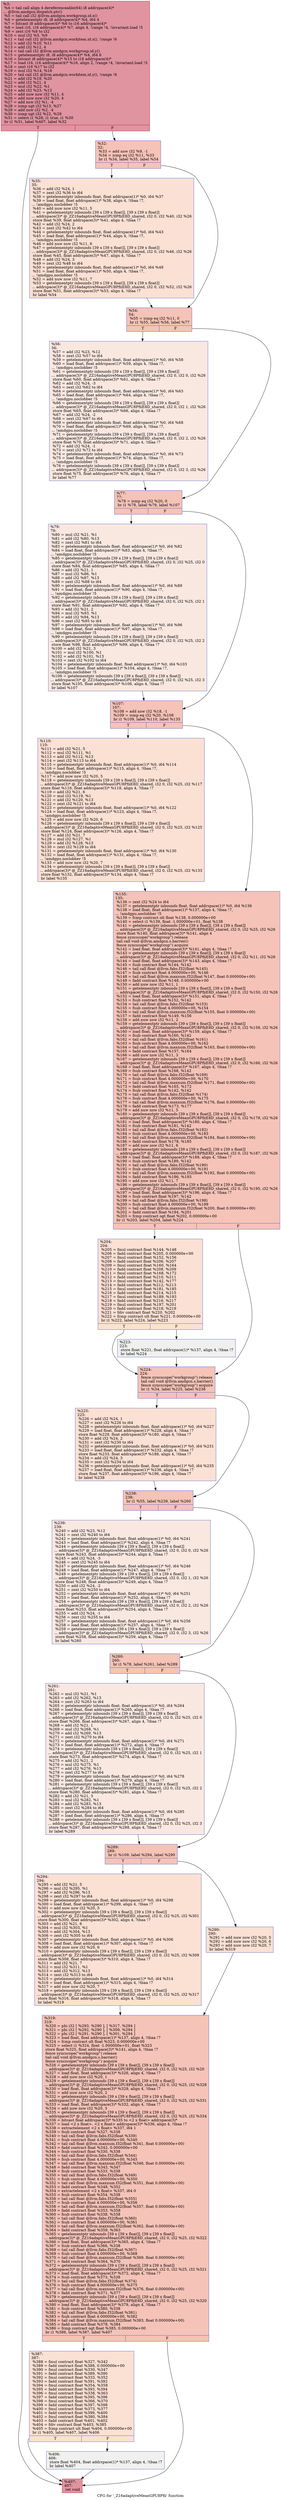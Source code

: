 digraph "CFG for '_Z16adaptiveMeanGPU8Pfii' function" {
	label="CFG for '_Z16adaptiveMeanGPU8Pfii' function";

	Node0x5103ee0 [shape=record,color="#b70d28ff", style=filled, fillcolor="#b70d2870",label="{%3:\l  %4 = tail call align 4 dereferenceable(64) i8 addrspace(4)*\l... @llvm.amdgcn.dispatch.ptr()\l  %5 = tail call i32 @llvm.amdgcn.workgroup.id.x()\l  %6 = getelementptr i8, i8 addrspace(4)* %4, i64 4\l  %7 = bitcast i8 addrspace(4)* %6 to i16 addrspace(4)*\l  %8 = load i16, i16 addrspace(4)* %7, align 4, !range !4, !invariant.load !5\l  %9 = zext i16 %8 to i32\l  %10 = mul i32 %5, %9\l  %11 = tail call i32 @llvm.amdgcn.workitem.id.x(), !range !6\l  %12 = add i32 %10, %11\l  %13 = add i32 %12, 4\l  %14 = tail call i32 @llvm.amdgcn.workgroup.id.y()\l  %15 = getelementptr i8, i8 addrspace(4)* %4, i64 6\l  %16 = bitcast i8 addrspace(4)* %15 to i16 addrspace(4)*\l  %17 = load i16, i16 addrspace(4)* %16, align 2, !range !4, !invariant.load !5\l  %18 = zext i16 %17 to i32\l  %19 = mul i32 %14, %18\l  %20 = tail call i32 @llvm.amdgcn.workitem.id.y(), !range !6\l  %21 = add i32 %19, %20\l  %22 = add i32 %21, 4\l  %23 = mul i32 %22, %1\l  %24 = add i32 %23, %13\l  %25 = add nuw nsw i32 %11, 4\l  %26 = add nuw nsw i32 %20, 4\l  %27 = add nsw i32 %1, -4\l  %28 = icmp ugt i32 %13, %27\l  %29 = add nsw i32 %2, -4\l  %30 = icmp ugt i32 %22, %29\l  %31 = select i1 %28, i1 true, i1 %30\l  br i1 %31, label %407, label %32\l|{<s0>T|<s1>F}}"];
	Node0x5103ee0:s0 -> Node0x5107e50;
	Node0x5103ee0:s1 -> Node0x5107ee0;
	Node0x5107ee0 [shape=record,color="#3d50c3ff", style=filled, fillcolor="#e8765c70",label="{%32:\l32:                                               \l  %33 = add nsw i32 %9, -1\l  %34 = icmp eq i32 %11, %33\l  br i1 %34, label %35, label %54\l|{<s0>T|<s1>F}}"];
	Node0x5107ee0:s0 -> Node0x51061c0;
	Node0x5107ee0:s1 -> Node0x51082c0;
	Node0x51061c0 [shape=record,color="#3d50c3ff", style=filled, fillcolor="#f7b99e70",label="{%35:\l35:                                               \l  %36 = add i32 %24, 1\l  %37 = zext i32 %36 to i64\l  %38 = getelementptr inbounds float, float addrspace(1)* %0, i64 %37\l  %39 = load float, float addrspace(1)* %38, align 4, !tbaa !7,\l... !amdgpu.noclobber !5\l  %40 = add nuw nsw i32 %11, 5\l  %41 = getelementptr inbounds [39 x [39 x float]], [39 x [39 x float]]\l... addrspace(3)* @_ZZ16adaptiveMeanGPU8PfiiE8D_shared, i32 0, i32 %40, i32 %26\l  store float %39, float addrspace(3)* %41, align 4, !tbaa !7\l  %42 = add i32 %24, 2\l  %43 = zext i32 %42 to i64\l  %44 = getelementptr inbounds float, float addrspace(1)* %0, i64 %43\l  %45 = load float, float addrspace(1)* %44, align 4, !tbaa !7,\l... !amdgpu.noclobber !5\l  %46 = add nuw nsw i32 %11, 6\l  %47 = getelementptr inbounds [39 x [39 x float]], [39 x [39 x float]]\l... addrspace(3)* @_ZZ16adaptiveMeanGPU8PfiiE8D_shared, i32 0, i32 %46, i32 %26\l  store float %45, float addrspace(3)* %47, align 4, !tbaa !7\l  %48 = add i32 %24, 3\l  %49 = zext i32 %48 to i64\l  %50 = getelementptr inbounds float, float addrspace(1)* %0, i64 %49\l  %51 = load float, float addrspace(1)* %50, align 4, !tbaa !7,\l... !amdgpu.noclobber !5\l  %52 = add nuw nsw i32 %11, 7\l  %53 = getelementptr inbounds [39 x [39 x float]], [39 x [39 x float]]\l... addrspace(3)* @_ZZ16adaptiveMeanGPU8PfiiE8D_shared, i32 0, i32 %52, i32 %26\l  store float %51, float addrspace(3)* %53, align 4, !tbaa !7\l  br label %54\l}"];
	Node0x51061c0 -> Node0x51082c0;
	Node0x51082c0 [shape=record,color="#3d50c3ff", style=filled, fillcolor="#e8765c70",label="{%54:\l54:                                               \l  %55 = icmp eq i32 %11, 0\l  br i1 %55, label %56, label %77\l|{<s0>T|<s1>F}}"];
	Node0x51082c0:s0 -> Node0x51093b0;
	Node0x51082c0:s1 -> Node0x5109b50;
	Node0x51093b0 [shape=record,color="#3d50c3ff", style=filled, fillcolor="#f1ccb870",label="{%56:\l56:                                               \l  %57 = add i32 %23, %12\l  %58 = zext i32 %57 to i64\l  %59 = getelementptr inbounds float, float addrspace(1)* %0, i64 %58\l  %60 = load float, float addrspace(1)* %59, align 4, !tbaa !7,\l... !amdgpu.noclobber !5\l  %61 = getelementptr inbounds [39 x [39 x float]], [39 x [39 x float]]\l... addrspace(3)* @_ZZ16adaptiveMeanGPU8PfiiE8D_shared, i32 0, i32 0, i32 %26\l  store float %60, float addrspace(3)* %61, align 4, !tbaa !7\l  %62 = add i32 %24, -3\l  %63 = zext i32 %62 to i64\l  %64 = getelementptr inbounds float, float addrspace(1)* %0, i64 %63\l  %65 = load float, float addrspace(1)* %64, align 4, !tbaa !7,\l... !amdgpu.noclobber !5\l  %66 = getelementptr inbounds [39 x [39 x float]], [39 x [39 x float]]\l... addrspace(3)* @_ZZ16adaptiveMeanGPU8PfiiE8D_shared, i32 0, i32 1, i32 %26\l  store float %65, float addrspace(3)* %66, align 4, !tbaa !7\l  %67 = add i32 %24, -2\l  %68 = zext i32 %67 to i64\l  %69 = getelementptr inbounds float, float addrspace(1)* %0, i64 %68\l  %70 = load float, float addrspace(1)* %69, align 4, !tbaa !7,\l... !amdgpu.noclobber !5\l  %71 = getelementptr inbounds [39 x [39 x float]], [39 x [39 x float]]\l... addrspace(3)* @_ZZ16adaptiveMeanGPU8PfiiE8D_shared, i32 0, i32 2, i32 %26\l  store float %70, float addrspace(3)* %71, align 4, !tbaa !7\l  %72 = add i32 %24, -1\l  %73 = zext i32 %72 to i64\l  %74 = getelementptr inbounds float, float addrspace(1)* %0, i64 %73\l  %75 = load float, float addrspace(1)* %74, align 4, !tbaa !7,\l... !amdgpu.noclobber !5\l  %76 = getelementptr inbounds [39 x [39 x float]], [39 x [39 x float]]\l... addrspace(3)* @_ZZ16adaptiveMeanGPU8PfiiE8D_shared, i32 0, i32 3, i32 %26\l  store float %75, float addrspace(3)* %76, align 4, !tbaa !7\l  br label %77\l}"];
	Node0x51093b0 -> Node0x5109b50;
	Node0x5109b50 [shape=record,color="#3d50c3ff", style=filled, fillcolor="#e8765c70",label="{%77:\l77:                                               \l  %78 = icmp eq i32 %20, 0\l  br i1 %78, label %79, label %107\l|{<s0>T|<s1>F}}"];
	Node0x5109b50:s0 -> Node0x5109ea0;
	Node0x5109b50:s1 -> Node0x510af20;
	Node0x5109ea0 [shape=record,color="#3d50c3ff", style=filled, fillcolor="#f1ccb870",label="{%79:\l79:                                               \l  %80 = mul i32 %21, %1\l  %81 = add i32 %80, %13\l  %82 = zext i32 %81 to i64\l  %83 = getelementptr inbounds float, float addrspace(1)* %0, i64 %82\l  %84 = load float, float addrspace(1)* %83, align 4, !tbaa !7,\l... !amdgpu.noclobber !5\l  %85 = getelementptr inbounds [39 x [39 x float]], [39 x [39 x float]]\l... addrspace(3)* @_ZZ16adaptiveMeanGPU8PfiiE8D_shared, i32 0, i32 %25, i32 0\l  store float %84, float addrspace(3)* %85, align 4, !tbaa !7\l  %86 = add i32 %21, 1\l  %87 = mul i32 %86, %1\l  %88 = add i32 %87, %13\l  %89 = zext i32 %88 to i64\l  %90 = getelementptr inbounds float, float addrspace(1)* %0, i64 %89\l  %91 = load float, float addrspace(1)* %90, align 4, !tbaa !7,\l... !amdgpu.noclobber !5\l  %92 = getelementptr inbounds [39 x [39 x float]], [39 x [39 x float]]\l... addrspace(3)* @_ZZ16adaptiveMeanGPU8PfiiE8D_shared, i32 0, i32 %25, i32 1\l  store float %91, float addrspace(3)* %92, align 4, !tbaa !7\l  %93 = add i32 %21, 2\l  %94 = mul i32 %93, %1\l  %95 = add i32 %94, %13\l  %96 = zext i32 %95 to i64\l  %97 = getelementptr inbounds float, float addrspace(1)* %0, i64 %96\l  %98 = load float, float addrspace(1)* %97, align 4, !tbaa !7,\l... !amdgpu.noclobber !5\l  %99 = getelementptr inbounds [39 x [39 x float]], [39 x [39 x float]]\l... addrspace(3)* @_ZZ16adaptiveMeanGPU8PfiiE8D_shared, i32 0, i32 %25, i32 2\l  store float %98, float addrspace(3)* %99, align 4, !tbaa !7\l  %100 = add i32 %21, 3\l  %101 = mul i32 %100, %1\l  %102 = add i32 %101, %13\l  %103 = zext i32 %102 to i64\l  %104 = getelementptr inbounds float, float addrspace(1)* %0, i64 %103\l  %105 = load float, float addrspace(1)* %104, align 4, !tbaa !7,\l... !amdgpu.noclobber !5\l  %106 = getelementptr inbounds [39 x [39 x float]], [39 x [39 x float]]\l... addrspace(3)* @_ZZ16adaptiveMeanGPU8PfiiE8D_shared, i32 0, i32 %25, i32 3\l  store float %105, float addrspace(3)* %106, align 4, !tbaa !7\l  br label %107\l}"];
	Node0x5109ea0 -> Node0x510af20;
	Node0x510af20 [shape=record,color="#3d50c3ff", style=filled, fillcolor="#e8765c70",label="{%107:\l107:                                              \l  %108 = add nsw i32 %18, -1\l  %109 = icmp eq i32 %20, %108\l  br i1 %109, label %110, label %135\l|{<s0>T|<s1>F}}"];
	Node0x510af20:s0 -> Node0x510b300;
	Node0x510af20:s1 -> Node0x510c4f0;
	Node0x510b300 [shape=record,color="#3d50c3ff", style=filled, fillcolor="#f7b99e70",label="{%110:\l110:                                              \l  %111 = add i32 %21, 5\l  %112 = mul i32 %111, %1\l  %113 = add i32 %112, %13\l  %114 = zext i32 %113 to i64\l  %115 = getelementptr inbounds float, float addrspace(1)* %0, i64 %114\l  %116 = load float, float addrspace(1)* %115, align 4, !tbaa !7,\l... !amdgpu.noclobber !5\l  %117 = add nuw nsw i32 %20, 5\l  %118 = getelementptr inbounds [39 x [39 x float]], [39 x [39 x float]]\l... addrspace(3)* @_ZZ16adaptiveMeanGPU8PfiiE8D_shared, i32 0, i32 %25, i32 %117\l  store float %116, float addrspace(3)* %118, align 4, !tbaa !7\l  %119 = add i32 %21, 6\l  %120 = mul i32 %119, %1\l  %121 = add i32 %120, %13\l  %122 = zext i32 %121 to i64\l  %123 = getelementptr inbounds float, float addrspace(1)* %0, i64 %122\l  %124 = load float, float addrspace(1)* %123, align 4, !tbaa !7,\l... !amdgpu.noclobber !5\l  %125 = add nuw nsw i32 %20, 6\l  %126 = getelementptr inbounds [39 x [39 x float]], [39 x [39 x float]]\l... addrspace(3)* @_ZZ16adaptiveMeanGPU8PfiiE8D_shared, i32 0, i32 %25, i32 %125\l  store float %124, float addrspace(3)* %126, align 4, !tbaa !7\l  %127 = add i32 %21, 7\l  %128 = mul i32 %127, %1\l  %129 = add i32 %128, %13\l  %130 = zext i32 %129 to i64\l  %131 = getelementptr inbounds float, float addrspace(1)* %0, i64 %130\l  %132 = load float, float addrspace(1)* %131, align 4, !tbaa !7,\l... !amdgpu.noclobber !5\l  %133 = add nuw nsw i32 %20, 7\l  %134 = getelementptr inbounds [39 x [39 x float]], [39 x [39 x float]]\l... addrspace(3)* @_ZZ16adaptiveMeanGPU8PfiiE8D_shared, i32 0, i32 %25, i32 %133\l  store float %132, float addrspace(3)* %134, align 4, !tbaa !7\l  br label %135\l}"];
	Node0x510b300 -> Node0x510c4f0;
	Node0x510c4f0 [shape=record,color="#3d50c3ff", style=filled, fillcolor="#e8765c70",label="{%135:\l135:                                              \l  %136 = zext i32 %24 to i64\l  %137 = getelementptr inbounds float, float addrspace(1)* %0, i64 %136\l  %138 = load float, float addrspace(1)* %137, align 4, !tbaa !7,\l... !amdgpu.noclobber !5\l  %139 = fcmp contract olt float %138, 0.000000e+00\l  %140 = select i1 %139, float -1.000000e+01, float %138\l  %141 = getelementptr inbounds [39 x [39 x float]], [39 x [39 x float]]\l... addrspace(3)* @_ZZ16adaptiveMeanGPU8PfiiE8D_shared, i32 0, i32 %25, i32 %26\l  store float %140, float addrspace(3)* %141, align 4\l  fence syncscope(\"workgroup\") release\l  tail call void @llvm.amdgcn.s.barrier()\l  fence syncscope(\"workgroup\") acquire\l  %142 = load float, float addrspace(3)* %141, align 4, !tbaa !7\l  %143 = getelementptr inbounds [39 x [39 x float]], [39 x [39 x float]]\l... addrspace(3)* @_ZZ16adaptiveMeanGPU8PfiiE8D_shared, i32 0, i32 %11, i32 %26\l  %144 = load float, float addrspace(3)* %143, align 4, !tbaa !7\l  %145 = fsub contract float %144, %142\l  %146 = tail call float @llvm.fabs.f32(float %145)\l  %147 = fsub contract float 4.000000e+00, %146\l  %148 = tail call float @llvm.maxnum.f32(float %147, float 0.000000e+00)\l  %149 = fadd contract float %148, 0.000000e+00\l  %150 = add nuw nsw i32 %11, 1\l  %151 = getelementptr inbounds [39 x [39 x float]], [39 x [39 x float]]\l... addrspace(3)* @_ZZ16adaptiveMeanGPU8PfiiE8D_shared, i32 0, i32 %150, i32 %26\l  %152 = load float, float addrspace(3)* %151, align 4, !tbaa !7\l  %153 = fsub contract float %152, %142\l  %154 = tail call float @llvm.fabs.f32(float %153)\l  %155 = fsub contract float 4.000000e+00, %154\l  %156 = tail call float @llvm.maxnum.f32(float %155, float 0.000000e+00)\l  %157 = fadd contract float %149, %156\l  %158 = add nuw nsw i32 %11, 2\l  %159 = getelementptr inbounds [39 x [39 x float]], [39 x [39 x float]]\l... addrspace(3)* @_ZZ16adaptiveMeanGPU8PfiiE8D_shared, i32 0, i32 %158, i32 %26\l  %160 = load float, float addrspace(3)* %159, align 4, !tbaa !7\l  %161 = fsub contract float %160, %142\l  %162 = tail call float @llvm.fabs.f32(float %161)\l  %163 = fsub contract float 4.000000e+00, %162\l  %164 = tail call float @llvm.maxnum.f32(float %163, float 0.000000e+00)\l  %165 = fadd contract float %157, %164\l  %166 = add nuw nsw i32 %11, 3\l  %167 = getelementptr inbounds [39 x [39 x float]], [39 x [39 x float]]\l... addrspace(3)* @_ZZ16adaptiveMeanGPU8PfiiE8D_shared, i32 0, i32 %166, i32 %26\l  %168 = load float, float addrspace(3)* %167, align 4, !tbaa !7\l  %169 = fsub contract float %168, %142\l  %170 = tail call float @llvm.fabs.f32(float %169)\l  %171 = fsub contract float 4.000000e+00, %170\l  %172 = tail call float @llvm.maxnum.f32(float %171, float 0.000000e+00)\l  %173 = fadd contract float %165, %172\l  %174 = fsub contract float %142, %142\l  %175 = tail call float @llvm.fabs.f32(float %174)\l  %176 = fsub contract float 4.000000e+00, %175\l  %177 = tail call float @llvm.maxnum.f32(float %176, float 0.000000e+00)\l  %178 = fadd contract float %173, %177\l  %179 = add nuw nsw i32 %11, 5\l  %180 = getelementptr inbounds [39 x [39 x float]], [39 x [39 x float]]\l... addrspace(3)* @_ZZ16adaptiveMeanGPU8PfiiE8D_shared, i32 0, i32 %179, i32 %26\l  %181 = load float, float addrspace(3)* %180, align 4, !tbaa !7\l  %182 = fsub contract float %181, %142\l  %183 = tail call float @llvm.fabs.f32(float %182)\l  %184 = fsub contract float 4.000000e+00, %183\l  %185 = tail call float @llvm.maxnum.f32(float %184, float 0.000000e+00)\l  %186 = fadd contract float %178, %185\l  %187 = add nuw nsw i32 %11, 6\l  %188 = getelementptr inbounds [39 x [39 x float]], [39 x [39 x float]]\l... addrspace(3)* @_ZZ16adaptiveMeanGPU8PfiiE8D_shared, i32 0, i32 %187, i32 %26\l  %189 = load float, float addrspace(3)* %188, align 4, !tbaa !7\l  %190 = fsub contract float %189, %142\l  %191 = tail call float @llvm.fabs.f32(float %190)\l  %192 = fsub contract float 4.000000e+00, %191\l  %193 = tail call float @llvm.maxnum.f32(float %192, float 0.000000e+00)\l  %194 = fadd contract float %186, %193\l  %195 = add nuw nsw i32 %11, 7\l  %196 = getelementptr inbounds [39 x [39 x float]], [39 x [39 x float]]\l... addrspace(3)* @_ZZ16adaptiveMeanGPU8PfiiE8D_shared, i32 0, i32 %195, i32 %26\l  %197 = load float, float addrspace(3)* %196, align 4, !tbaa !7\l  %198 = fsub contract float %197, %142\l  %199 = tail call float @llvm.fabs.f32(float %198)\l  %200 = fsub contract float 4.000000e+00, %199\l  %201 = tail call float @llvm.maxnum.f32(float %200, float 0.000000e+00)\l  %202 = fadd contract float %194, %201\l  %203 = fcmp contract ogt float %202, 0.000000e+00\l  br i1 %203, label %204, label %224\l|{<s0>T|<s1>F}}"];
	Node0x510c4f0:s0 -> Node0x5111a90;
	Node0x510c4f0:s1 -> Node0x5111ae0;
	Node0x5111a90 [shape=record,color="#3d50c3ff", style=filled, fillcolor="#f7b99e70",label="{%204:\l204:                                              \l  %205 = fmul contract float %144, %148\l  %206 = fadd contract float %205, 0.000000e+00\l  %207 = fmul contract float %152, %156\l  %208 = fadd contract float %206, %207\l  %209 = fmul contract float %160, %164\l  %210 = fadd contract float %208, %209\l  %211 = fmul contract float %168, %172\l  %212 = fadd contract float %210, %211\l  %213 = fmul contract float %142, %177\l  %214 = fadd contract float %212, %213\l  %215 = fmul contract float %181, %185\l  %216 = fadd contract float %214, %215\l  %217 = fmul contract float %189, %193\l  %218 = fadd contract float %216, %217\l  %219 = fmul contract float %197, %201\l  %220 = fadd contract float %218, %219\l  %221 = fdiv contract float %220, %202\l  %222 = fcmp contract ult float %221, 0.000000e+00\l  br i1 %222, label %224, label %223\l|{<s0>T|<s1>F}}"];
	Node0x5111a90:s0 -> Node0x5111ae0;
	Node0x5111a90:s1 -> Node0x5112640;
	Node0x5112640 [shape=record,color="#3d50c3ff", style=filled, fillcolor="#dedcdb70",label="{%223:\l223:                                              \l  store float %221, float addrspace(1)* %137, align 4, !tbaa !7\l  br label %224\l}"];
	Node0x5112640 -> Node0x5111ae0;
	Node0x5111ae0 [shape=record,color="#3d50c3ff", style=filled, fillcolor="#e8765c70",label="{%224:\l224:                                              \l  fence syncscope(\"workgroup\") release\l  tail call void @llvm.amdgcn.s.barrier()\l  fence syncscope(\"workgroup\") acquire\l  br i1 %34, label %225, label %238\l|{<s0>T|<s1>F}}"];
	Node0x5111ae0:s0 -> Node0x51129b0;
	Node0x5111ae0:s1 -> Node0x5112a00;
	Node0x51129b0 [shape=record,color="#3d50c3ff", style=filled, fillcolor="#f7b99e70",label="{%225:\l225:                                              \l  %226 = add i32 %24, 1\l  %227 = zext i32 %226 to i64\l  %228 = getelementptr inbounds float, float addrspace(1)* %0, i64 %227\l  %229 = load float, float addrspace(1)* %228, align 4, !tbaa !7\l  store float %229, float addrspace(3)* %180, align 4, !tbaa !7\l  %230 = add i32 %24, 2\l  %231 = zext i32 %230 to i64\l  %232 = getelementptr inbounds float, float addrspace(1)* %0, i64 %231\l  %233 = load float, float addrspace(1)* %232, align 4, !tbaa !7\l  store float %233, float addrspace(3)* %188, align 4, !tbaa !7\l  %234 = add i32 %24, 3\l  %235 = zext i32 %234 to i64\l  %236 = getelementptr inbounds float, float addrspace(1)* %0, i64 %235\l  %237 = load float, float addrspace(1)* %236, align 4, !tbaa !7\l  store float %237, float addrspace(3)* %196, align 4, !tbaa !7\l  br label %238\l}"];
	Node0x51129b0 -> Node0x5112a00;
	Node0x5112a00 [shape=record,color="#3d50c3ff", style=filled, fillcolor="#e8765c70",label="{%238:\l238:                                              \l  br i1 %55, label %239, label %260\l|{<s0>T|<s1>F}}"];
	Node0x5112a00:s0 -> Node0x5104d10;
	Node0x5112a00:s1 -> Node0x5104d60;
	Node0x5104d10 [shape=record,color="#3d50c3ff", style=filled, fillcolor="#f1ccb870",label="{%239:\l239:                                              \l  %240 = add i32 %23, %12\l  %241 = zext i32 %240 to i64\l  %242 = getelementptr inbounds float, float addrspace(1)* %0, i64 %241\l  %243 = load float, float addrspace(1)* %242, align 4, !tbaa !7\l  %244 = getelementptr inbounds [39 x [39 x float]], [39 x [39 x float]]\l... addrspace(3)* @_ZZ16adaptiveMeanGPU8PfiiE8D_shared, i32 0, i32 0, i32 %26\l  store float %243, float addrspace(3)* %244, align 4, !tbaa !7\l  %245 = add i32 %24, -3\l  %246 = zext i32 %245 to i64\l  %247 = getelementptr inbounds float, float addrspace(1)* %0, i64 %246\l  %248 = load float, float addrspace(1)* %247, align 4, !tbaa !7\l  %249 = getelementptr inbounds [39 x [39 x float]], [39 x [39 x float]]\l... addrspace(3)* @_ZZ16adaptiveMeanGPU8PfiiE8D_shared, i32 0, i32 1, i32 %26\l  store float %248, float addrspace(3)* %249, align 4, !tbaa !7\l  %250 = add i32 %24, -2\l  %251 = zext i32 %250 to i64\l  %252 = getelementptr inbounds float, float addrspace(1)* %0, i64 %251\l  %253 = load float, float addrspace(1)* %252, align 4, !tbaa !7\l  %254 = getelementptr inbounds [39 x [39 x float]], [39 x [39 x float]]\l... addrspace(3)* @_ZZ16adaptiveMeanGPU8PfiiE8D_shared, i32 0, i32 2, i32 %26\l  store float %253, float addrspace(3)* %254, align 4, !tbaa !7\l  %255 = add i32 %24, -1\l  %256 = zext i32 %255 to i64\l  %257 = getelementptr inbounds float, float addrspace(1)* %0, i64 %256\l  %258 = load float, float addrspace(1)* %257, align 4, !tbaa !7\l  %259 = getelementptr inbounds [39 x [39 x float]], [39 x [39 x float]]\l... addrspace(3)* @_ZZ16adaptiveMeanGPU8PfiiE8D_shared, i32 0, i32 3, i32 %26\l  store float %258, float addrspace(3)* %259, align 4, !tbaa !7\l  br label %260\l}"];
	Node0x5104d10 -> Node0x5104d60;
	Node0x5104d60 [shape=record,color="#3d50c3ff", style=filled, fillcolor="#e8765c70",label="{%260:\l260:                                              \l  br i1 %78, label %261, label %289\l|{<s0>T|<s1>F}}"];
	Node0x5104d60:s0 -> Node0x5105070;
	Node0x5104d60:s1 -> Node0x510d2b0;
	Node0x5105070 [shape=record,color="#3d50c3ff", style=filled, fillcolor="#f1ccb870",label="{%261:\l261:                                              \l  %262 = mul i32 %21, %1\l  %263 = add i32 %262, %13\l  %264 = zext i32 %263 to i64\l  %265 = getelementptr inbounds float, float addrspace(1)* %0, i64 %264\l  %266 = load float, float addrspace(1)* %265, align 4, !tbaa !7\l  %267 = getelementptr inbounds [39 x [39 x float]], [39 x [39 x float]]\l... addrspace(3)* @_ZZ16adaptiveMeanGPU8PfiiE8D_shared, i32 0, i32 %25, i32 0\l  store float %266, float addrspace(3)* %267, align 4, !tbaa !7\l  %268 = add i32 %21, 1\l  %269 = mul i32 %268, %1\l  %270 = add i32 %269, %13\l  %271 = zext i32 %270 to i64\l  %272 = getelementptr inbounds float, float addrspace(1)* %0, i64 %271\l  %273 = load float, float addrspace(1)* %272, align 4, !tbaa !7\l  %274 = getelementptr inbounds [39 x [39 x float]], [39 x [39 x float]]\l... addrspace(3)* @_ZZ16adaptiveMeanGPU8PfiiE8D_shared, i32 0, i32 %25, i32 1\l  store float %273, float addrspace(3)* %274, align 4, !tbaa !7\l  %275 = add i32 %21, 2\l  %276 = mul i32 %275, %1\l  %277 = add i32 %276, %13\l  %278 = zext i32 %277 to i64\l  %279 = getelementptr inbounds float, float addrspace(1)* %0, i64 %278\l  %280 = load float, float addrspace(1)* %279, align 4, !tbaa !7\l  %281 = getelementptr inbounds [39 x [39 x float]], [39 x [39 x float]]\l... addrspace(3)* @_ZZ16adaptiveMeanGPU8PfiiE8D_shared, i32 0, i32 %25, i32 2\l  store float %280, float addrspace(3)* %281, align 4, !tbaa !7\l  %282 = add i32 %21, 3\l  %283 = mul i32 %282, %1\l  %284 = add i32 %283, %13\l  %285 = zext i32 %284 to i64\l  %286 = getelementptr inbounds float, float addrspace(1)* %0, i64 %285\l  %287 = load float, float addrspace(1)* %286, align 4, !tbaa !7\l  %288 = getelementptr inbounds [39 x [39 x float]], [39 x [39 x float]]\l... addrspace(3)* @_ZZ16adaptiveMeanGPU8PfiiE8D_shared, i32 0, i32 %25, i32 3\l  store float %287, float addrspace(3)* %288, align 4, !tbaa !7\l  br label %289\l}"];
	Node0x5105070 -> Node0x510d2b0;
	Node0x510d2b0 [shape=record,color="#3d50c3ff", style=filled, fillcolor="#e8765c70",label="{%289:\l289:                                              \l  br i1 %109, label %294, label %290\l|{<s0>T|<s1>F}}"];
	Node0x510d2b0:s0 -> Node0x510d650;
	Node0x510d2b0:s1 -> Node0x5116f40;
	Node0x5116f40 [shape=record,color="#3d50c3ff", style=filled, fillcolor="#f7b99e70",label="{%290:\l290:                                              \l  %291 = add nuw nsw i32 %20, 5\l  %292 = add nuw nsw i32 %20, 6\l  %293 = add nuw nsw i32 %20, 7\l  br label %319\l}"];
	Node0x5116f40 -> Node0x51171f0;
	Node0x510d650 [shape=record,color="#3d50c3ff", style=filled, fillcolor="#f7b99e70",label="{%294:\l294:                                              \l  %295 = add i32 %21, 5\l  %296 = mul i32 %295, %1\l  %297 = add i32 %296, %13\l  %298 = zext i32 %297 to i64\l  %299 = getelementptr inbounds float, float addrspace(1)* %0, i64 %298\l  %300 = load float, float addrspace(1)* %299, align 4, !tbaa !7\l  %301 = add nuw nsw i32 %20, 5\l  %302 = getelementptr inbounds [39 x [39 x float]], [39 x [39 x float]]\l... addrspace(3)* @_ZZ16adaptiveMeanGPU8PfiiE8D_shared, i32 0, i32 %25, i32 %301\l  store float %300, float addrspace(3)* %302, align 4, !tbaa !7\l  %303 = add i32 %21, 6\l  %304 = mul i32 %303, %1\l  %305 = add i32 %304, %13\l  %306 = zext i32 %305 to i64\l  %307 = getelementptr inbounds float, float addrspace(1)* %0, i64 %306\l  %308 = load float, float addrspace(1)* %307, align 4, !tbaa !7\l  %309 = add nuw nsw i32 %20, 6\l  %310 = getelementptr inbounds [39 x [39 x float]], [39 x [39 x float]]\l... addrspace(3)* @_ZZ16adaptiveMeanGPU8PfiiE8D_shared, i32 0, i32 %25, i32 %309\l  store float %308, float addrspace(3)* %310, align 4, !tbaa !7\l  %311 = add i32 %21, 7\l  %312 = mul i32 %311, %1\l  %313 = add i32 %312, %13\l  %314 = zext i32 %313 to i64\l  %315 = getelementptr inbounds float, float addrspace(1)* %0, i64 %314\l  %316 = load float, float addrspace(1)* %315, align 4, !tbaa !7\l  %317 = add nuw nsw i32 %20, 7\l  %318 = getelementptr inbounds [39 x [39 x float]], [39 x [39 x float]]\l... addrspace(3)* @_ZZ16adaptiveMeanGPU8PfiiE8D_shared, i32 0, i32 %25, i32 %317\l  store float %316, float addrspace(3)* %318, align 4, !tbaa !7\l  br label %319\l}"];
	Node0x510d650 -> Node0x51171f0;
	Node0x51171f0 [shape=record,color="#3d50c3ff", style=filled, fillcolor="#e8765c70",label="{%319:\l319:                                              \l  %320 = phi i32 [ %293, %290 ], [ %317, %294 ]\l  %321 = phi i32 [ %292, %290 ], [ %309, %294 ]\l  %322 = phi i32 [ %291, %290 ], [ %301, %294 ]\l  %323 = load float, float addrspace(1)* %137, align 4, !tbaa !7\l  %324 = fcmp contract olt float %323, 0.000000e+00\l  %325 = select i1 %324, float -1.000000e+01, float %323\l  store float %325, float addrspace(3)* %141, align 4, !tbaa !7\l  fence syncscope(\"workgroup\") release\l  tail call void @llvm.amdgcn.s.barrier()\l  fence syncscope(\"workgroup\") acquire\l  %326 = getelementptr inbounds [39 x [39 x float]], [39 x [39 x float]]\l... addrspace(3)* @_ZZ16adaptiveMeanGPU8PfiiE8D_shared, i32 0, i32 %25, i32 %20\l  %327 = load float, float addrspace(3)* %326, align 4, !tbaa !7\l  %328 = add nuw nsw i32 %20, 1\l  %329 = getelementptr inbounds [39 x [39 x float]], [39 x [39 x float]]\l... addrspace(3)* @_ZZ16adaptiveMeanGPU8PfiiE8D_shared, i32 0, i32 %25, i32 %328\l  %330 = load float, float addrspace(3)* %329, align 4, !tbaa !7\l  %331 = add nuw nsw i32 %20, 2\l  %332 = getelementptr inbounds [39 x [39 x float]], [39 x [39 x float]]\l... addrspace(3)* @_ZZ16adaptiveMeanGPU8PfiiE8D_shared, i32 0, i32 %25, i32 %331\l  %333 = load float, float addrspace(3)* %332, align 4, !tbaa !7\l  %334 = add nuw nsw i32 %20, 3\l  %335 = getelementptr inbounds [39 x [39 x float]], [39 x [39 x float]]\l... addrspace(3)* @_ZZ16adaptiveMeanGPU8PfiiE8D_shared, i32 0, i32 %25, i32 %334\l  %336 = bitcast float addrspace(3)* %335 to \<2 x float\> addrspace(3)*\l  %337 = load \<2 x float\>, \<2 x float\> addrspace(3)* %336, align 4, !tbaa !7\l  %338 = extractelement \<2 x float\> %337, i64 1\l  %339 = fsub contract float %327, %338\l  %340 = tail call float @llvm.fabs.f32(float %339)\l  %341 = fsub contract float 4.000000e+00, %340\l  %342 = tail call float @llvm.maxnum.f32(float %341, float 0.000000e+00)\l  %343 = fadd contract float %342, 0.000000e+00\l  %344 = fsub contract float %330, %338\l  %345 = tail call float @llvm.fabs.f32(float %344)\l  %346 = fsub contract float 4.000000e+00, %345\l  %347 = tail call float @llvm.maxnum.f32(float %346, float 0.000000e+00)\l  %348 = fadd contract float %343, %347\l  %349 = fsub contract float %333, %338\l  %350 = tail call float @llvm.fabs.f32(float %349)\l  %351 = fsub contract float 4.000000e+00, %350\l  %352 = tail call float @llvm.maxnum.f32(float %351, float 0.000000e+00)\l  %353 = fadd contract float %348, %352\l  %354 = extractelement \<2 x float\> %337, i64 0\l  %355 = fsub contract float %354, %338\l  %356 = tail call float @llvm.fabs.f32(float %355)\l  %357 = fsub contract float 4.000000e+00, %356\l  %358 = tail call float @llvm.maxnum.f32(float %357, float 0.000000e+00)\l  %359 = fadd contract float %353, %358\l  %360 = fsub contract float %338, %338\l  %361 = tail call float @llvm.fabs.f32(float %360)\l  %362 = fsub contract float 4.000000e+00, %361\l  %363 = tail call float @llvm.maxnum.f32(float %362, float 0.000000e+00)\l  %364 = fadd contract float %359, %363\l  %365 = getelementptr inbounds [39 x [39 x float]], [39 x [39 x float]]\l... addrspace(3)* @_ZZ16adaptiveMeanGPU8PfiiE8D_shared, i32 0, i32 %25, i32 %322\l  %366 = load float, float addrspace(3)* %365, align 4, !tbaa !7\l  %367 = fsub contract float %366, %338\l  %368 = tail call float @llvm.fabs.f32(float %367)\l  %369 = fsub contract float 4.000000e+00, %368\l  %370 = tail call float @llvm.maxnum.f32(float %369, float 0.000000e+00)\l  %371 = fadd contract float %364, %370\l  %372 = getelementptr inbounds [39 x [39 x float]], [39 x [39 x float]]\l... addrspace(3)* @_ZZ16adaptiveMeanGPU8PfiiE8D_shared, i32 0, i32 %25, i32 %321\l  %373 = load float, float addrspace(3)* %372, align 4, !tbaa !7\l  %374 = fsub contract float %373, %338\l  %375 = tail call float @llvm.fabs.f32(float %374)\l  %376 = fsub contract float 4.000000e+00, %375\l  %377 = tail call float @llvm.maxnum.f32(float %376, float 0.000000e+00)\l  %378 = fadd contract float %371, %377\l  %379 = getelementptr inbounds [39 x [39 x float]], [39 x [39 x float]]\l... addrspace(3)* @_ZZ16adaptiveMeanGPU8PfiiE8D_shared, i32 0, i32 %25, i32 %320\l  %380 = load float, float addrspace(3)* %379, align 4, !tbaa !7\l  %381 = fsub contract float %380, %338\l  %382 = tail call float @llvm.fabs.f32(float %381)\l  %383 = fsub contract float 4.000000e+00, %382\l  %384 = tail call float @llvm.maxnum.f32(float %383, float 0.000000e+00)\l  %385 = fadd contract float %378, %384\l  %386 = fcmp contract ogt float %385, 0.000000e+00\l  br i1 %386, label %387, label %407\l|{<s0>T|<s1>F}}"];
	Node0x51171f0:s0 -> Node0x511bd70;
	Node0x51171f0:s1 -> Node0x5107e50;
	Node0x511bd70 [shape=record,color="#3d50c3ff", style=filled, fillcolor="#f7b99e70",label="{%387:\l387:                                              \l  %388 = fmul contract float %327, %342\l  %389 = fadd contract float %388, 0.000000e+00\l  %390 = fmul contract float %330, %347\l  %391 = fadd contract float %389, %390\l  %392 = fmul contract float %333, %352\l  %393 = fadd contract float %391, %392\l  %394 = fmul contract float %354, %358\l  %395 = fadd contract float %393, %394\l  %396 = fmul contract float %338, %363\l  %397 = fadd contract float %395, %396\l  %398 = fmul contract float %366, %370\l  %399 = fadd contract float %397, %398\l  %400 = fmul contract float %373, %377\l  %401 = fadd contract float %399, %400\l  %402 = fmul contract float %380, %384\l  %403 = fadd contract float %401, %402\l  %404 = fdiv contract float %403, %385\l  %405 = fcmp contract ult float %404, 0.000000e+00\l  br i1 %405, label %407, label %406\l|{<s0>T|<s1>F}}"];
	Node0x511bd70:s0 -> Node0x5107e50;
	Node0x511bd70:s1 -> Node0x511c890;
	Node0x511c890 [shape=record,color="#3d50c3ff", style=filled, fillcolor="#dedcdb70",label="{%406:\l406:                                              \l  store float %404, float addrspace(1)* %137, align 4, !tbaa !7\l  br label %407\l}"];
	Node0x511c890 -> Node0x5107e50;
	Node0x5107e50 [shape=record,color="#b70d28ff", style=filled, fillcolor="#b70d2870",label="{%407:\l407:                                              \l  ret void\l}"];
}
